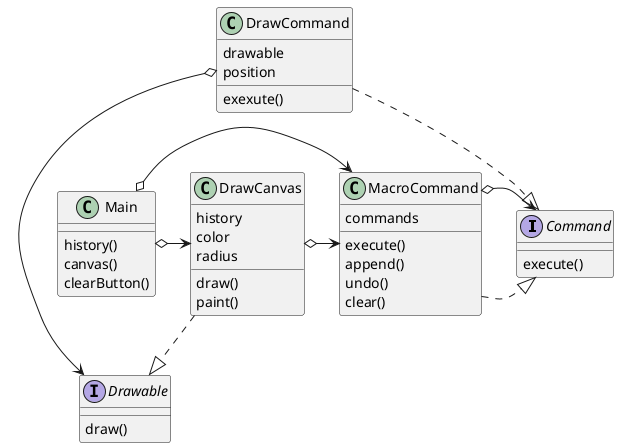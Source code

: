 @startuml

interface Command{
execute()
}

class MacroCommand{
commands
execute()
append()
undo()
clear()
}

class DrawCommand{
drawable
position
exexute()
}

interface Drawable{
draw()
}

class DrawCanvas{
history
color
radius
draw()
paint()
}

class Main{
history()
canvas()
clearButton()
}

MacroCommand ..|>Command
MacroCommand o->Command
DrawCommand ..|>Command
DrawCommand o->Drawable
DrawCanvas ..|>Drawable
DrawCanvas o->MacroCommand
Main o->DrawCanvas
Main o->MacroCommand

@enduml